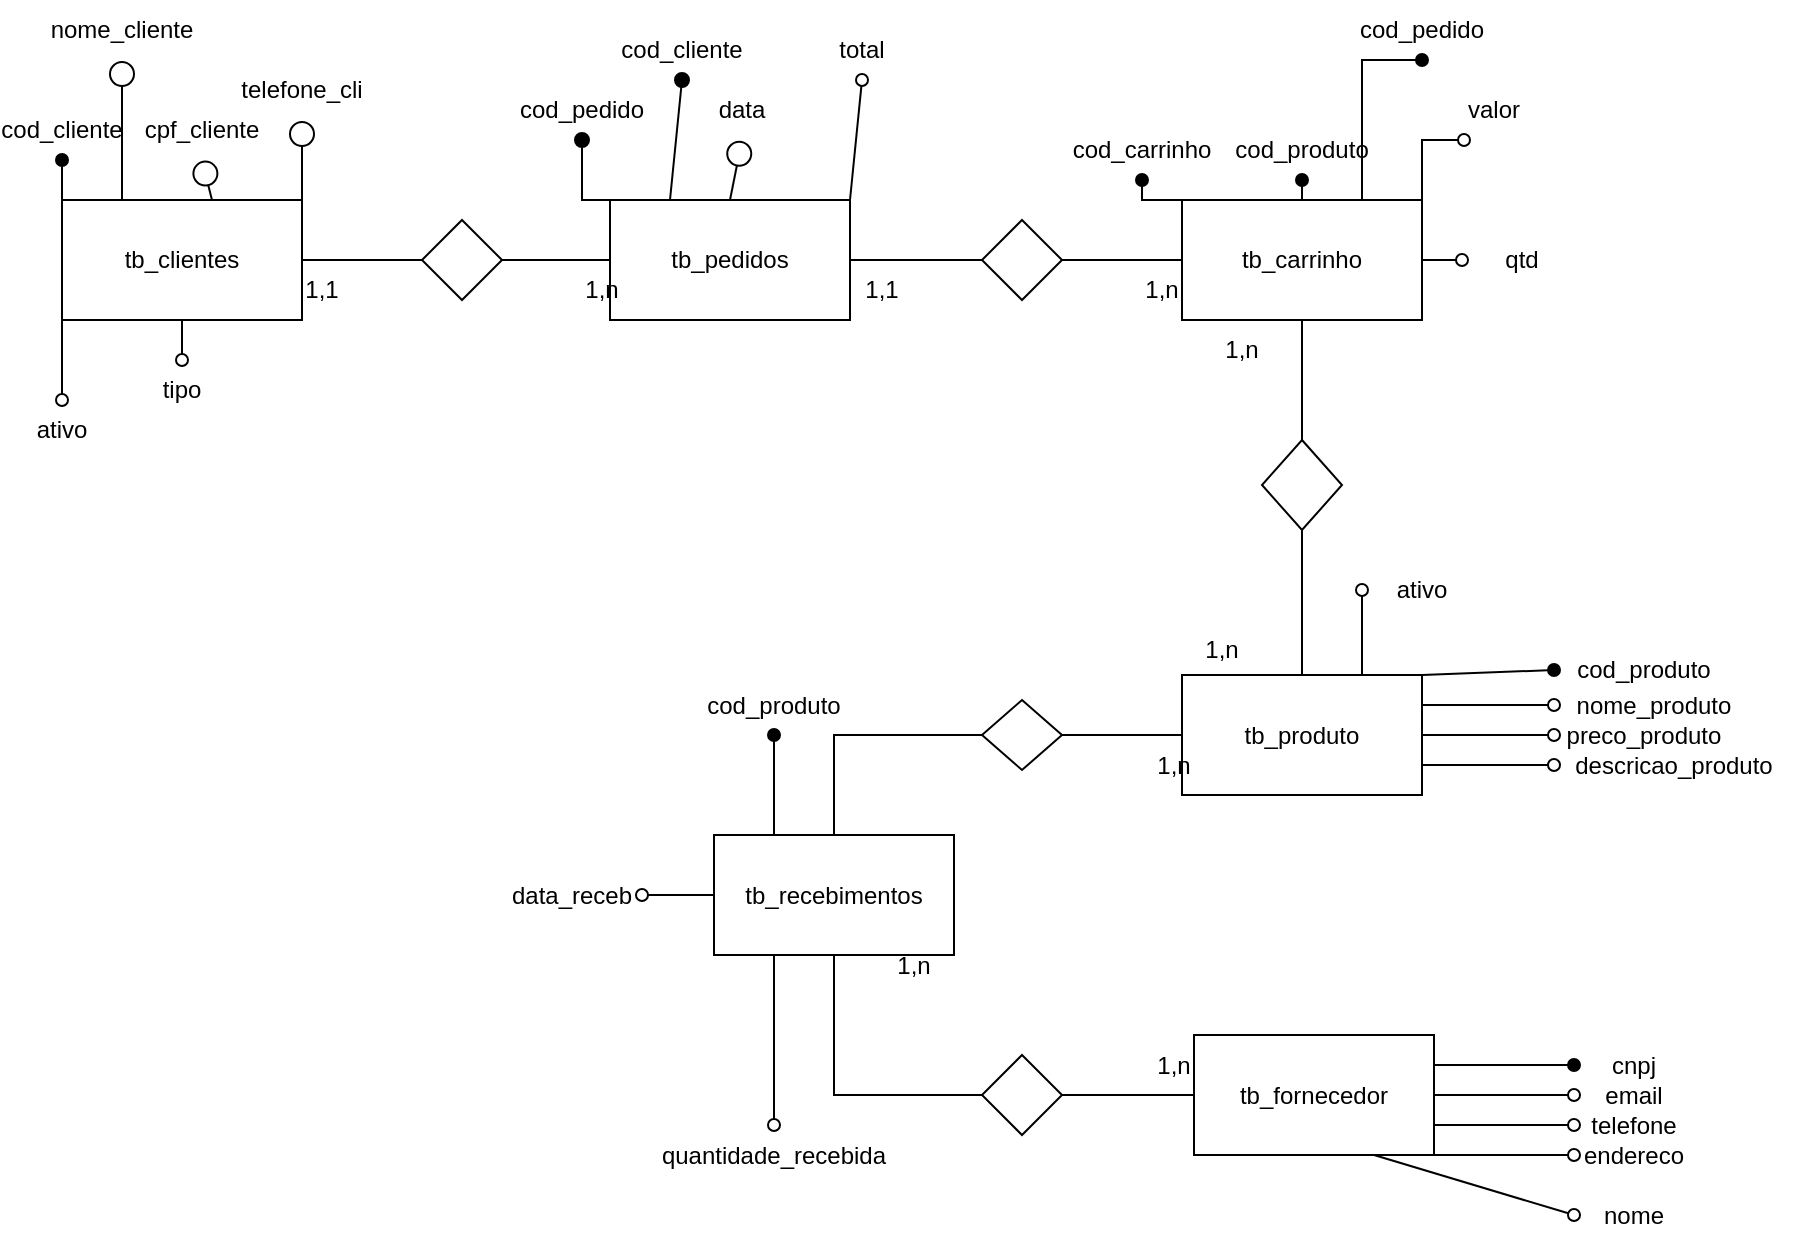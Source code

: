 <mxfile version="21.3.2" type="device">
  <diagram name="Página-1" id="2f2o-XNddZ72nW67jyk7">
    <mxGraphModel dx="1434" dy="770" grid="1" gridSize="10" guides="1" tooltips="1" connect="1" arrows="1" fold="1" page="1" pageScale="1" pageWidth="827" pageHeight="1169" math="0" shadow="0">
      <root>
        <mxCell id="0" />
        <mxCell id="1" parent="0" />
        <mxCell id="F4kQDFRtyyqjlnuMw0bs-2" value="tb_clientes" style="rounded=0;whiteSpace=wrap;html=1;" parent="1" vertex="1">
          <mxGeometry x="80" y="270" width="120" height="60" as="geometry" />
        </mxCell>
        <mxCell id="ZjNwS_tGUqbS9NZz3Lka-1" value="tb_produto" style="rounded=0;whiteSpace=wrap;html=1;" parent="1" vertex="1">
          <mxGeometry x="640" y="507.5" width="120" height="60" as="geometry" />
        </mxCell>
        <mxCell id="ZjNwS_tGUqbS9NZz3Lka-2" value="tb_carrinho" style="rounded=0;whiteSpace=wrap;html=1;" parent="1" vertex="1">
          <mxGeometry x="640" y="270" width="120" height="60" as="geometry" />
        </mxCell>
        <mxCell id="ZjNwS_tGUqbS9NZz3Lka-3" value="tb_pedidos" style="rounded=0;whiteSpace=wrap;html=1;" parent="1" vertex="1">
          <mxGeometry x="354" y="270" width="120" height="60" as="geometry" />
        </mxCell>
        <mxCell id="ZjNwS_tGUqbS9NZz3Lka-4" value="tb_fornecedor" style="rounded=0;whiteSpace=wrap;html=1;" parent="1" vertex="1">
          <mxGeometry x="646" y="687.5" width="120" height="60" as="geometry" />
        </mxCell>
        <mxCell id="ZjNwS_tGUqbS9NZz3Lka-5" value="tb_recebimentos" style="rounded=0;whiteSpace=wrap;html=1;" parent="1" vertex="1">
          <mxGeometry x="406" y="587.5" width="120" height="60" as="geometry" />
        </mxCell>
        <mxCell id="ZjNwS_tGUqbS9NZz3Lka-7" value="" style="endArrow=none;html=1;rounded=0;exitX=1;exitY=0.5;exitDx=0;exitDy=0;entryX=0;entryY=0.5;entryDx=0;entryDy=0;" parent="1" source="F4kQDFRtyyqjlnuMw0bs-2" target="ZjNwS_tGUqbS9NZz3Lka-9" edge="1">
          <mxGeometry width="50" height="50" relative="1" as="geometry">
            <mxPoint x="460" y="510" as="sourcePoint" />
            <mxPoint x="510" y="460" as="targetPoint" />
          </mxGeometry>
        </mxCell>
        <mxCell id="ZjNwS_tGUqbS9NZz3Lka-8" value="" style="endArrow=none;html=1;rounded=0;exitX=1;exitY=0.5;exitDx=0;exitDy=0;entryX=0;entryY=0.5;entryDx=0;entryDy=0;" parent="1" source="ZjNwS_tGUqbS9NZz3Lka-3" target="ZjNwS_tGUqbS9NZz3Lka-12" edge="1">
          <mxGeometry width="50" height="50" relative="1" as="geometry">
            <mxPoint x="550" y="325" as="sourcePoint" />
            <mxPoint x="600" y="275" as="targetPoint" />
            <Array as="points" />
          </mxGeometry>
        </mxCell>
        <mxCell id="ZjNwS_tGUqbS9NZz3Lka-9" value="" style="rhombus;whiteSpace=wrap;html=1;" parent="1" vertex="1">
          <mxGeometry x="260" y="280" width="40" height="40" as="geometry" />
        </mxCell>
        <mxCell id="ZjNwS_tGUqbS9NZz3Lka-10" value="" style="endArrow=none;html=1;rounded=0;exitX=1;exitY=0.5;exitDx=0;exitDy=0;entryX=0;entryY=0.5;entryDx=0;entryDy=0;" parent="1" source="ZjNwS_tGUqbS9NZz3Lka-9" target="ZjNwS_tGUqbS9NZz3Lka-3" edge="1">
          <mxGeometry width="50" height="50" relative="1" as="geometry">
            <mxPoint x="320" y="350" as="sourcePoint" />
            <mxPoint x="330" y="300" as="targetPoint" />
          </mxGeometry>
        </mxCell>
        <mxCell id="ZjNwS_tGUqbS9NZz3Lka-12" value="" style="rhombus;whiteSpace=wrap;html=1;" parent="1" vertex="1">
          <mxGeometry x="540" y="280" width="40" height="40" as="geometry" />
        </mxCell>
        <mxCell id="ZjNwS_tGUqbS9NZz3Lka-13" value="" style="endArrow=none;html=1;rounded=0;exitX=1;exitY=0.5;exitDx=0;exitDy=0;entryX=0;entryY=0.5;entryDx=0;entryDy=0;" parent="1" source="ZjNwS_tGUqbS9NZz3Lka-12" target="ZjNwS_tGUqbS9NZz3Lka-2" edge="1">
          <mxGeometry width="50" height="50" relative="1" as="geometry">
            <mxPoint x="560" y="380" as="sourcePoint" />
            <mxPoint x="610" y="330" as="targetPoint" />
          </mxGeometry>
        </mxCell>
        <mxCell id="ZjNwS_tGUqbS9NZz3Lka-21" value="" style="endArrow=none;html=1;rounded=0;exitX=0.5;exitY=0;exitDx=0;exitDy=0;" parent="1" source="ZjNwS_tGUqbS9NZz3Lka-5" target="ZjNwS_tGUqbS9NZz3Lka-22" edge="1">
          <mxGeometry width="50" height="50" relative="1" as="geometry">
            <mxPoint x="486" y="537.5" as="sourcePoint" />
            <mxPoint x="526" y="537.5" as="targetPoint" />
            <Array as="points">
              <mxPoint x="466" y="537.5" />
            </Array>
          </mxGeometry>
        </mxCell>
        <mxCell id="ZjNwS_tGUqbS9NZz3Lka-22" value="" style="rhombus;whiteSpace=wrap;html=1;" parent="1" vertex="1">
          <mxGeometry x="540" y="520" width="40" height="35" as="geometry" />
        </mxCell>
        <mxCell id="ZjNwS_tGUqbS9NZz3Lka-23" value="" style="endArrow=none;html=1;rounded=0;exitX=1;exitY=0.5;exitDx=0;exitDy=0;entryX=0;entryY=0.5;entryDx=0;entryDy=0;" parent="1" source="ZjNwS_tGUqbS9NZz3Lka-22" target="ZjNwS_tGUqbS9NZz3Lka-1" edge="1">
          <mxGeometry width="50" height="50" relative="1" as="geometry">
            <mxPoint x="586" y="597.5" as="sourcePoint" />
            <mxPoint x="636" y="547.5" as="targetPoint" />
          </mxGeometry>
        </mxCell>
        <mxCell id="ZjNwS_tGUqbS9NZz3Lka-24" value="" style="endArrow=none;html=1;rounded=0;exitX=0.5;exitY=1;exitDx=0;exitDy=0;" parent="1" source="ZjNwS_tGUqbS9NZz3Lka-5" target="ZjNwS_tGUqbS9NZz3Lka-25" edge="1">
          <mxGeometry width="50" height="50" relative="1" as="geometry">
            <mxPoint x="496" y="737.5" as="sourcePoint" />
            <mxPoint x="546" y="697.5" as="targetPoint" />
            <Array as="points">
              <mxPoint x="466" y="717.5" />
            </Array>
          </mxGeometry>
        </mxCell>
        <mxCell id="ZjNwS_tGUqbS9NZz3Lka-25" value="" style="rhombus;whiteSpace=wrap;html=1;" parent="1" vertex="1">
          <mxGeometry x="540" y="697.5" width="40" height="40" as="geometry" />
        </mxCell>
        <mxCell id="ZjNwS_tGUqbS9NZz3Lka-26" value="" style="endArrow=none;html=1;rounded=0;exitX=1;exitY=0.5;exitDx=0;exitDy=0;entryX=0;entryY=0.5;entryDx=0;entryDy=0;" parent="1" source="ZjNwS_tGUqbS9NZz3Lka-25" target="ZjNwS_tGUqbS9NZz3Lka-4" edge="1">
          <mxGeometry width="50" height="50" relative="1" as="geometry">
            <mxPoint x="606" y="687.5" as="sourcePoint" />
            <mxPoint x="656" y="637.5" as="targetPoint" />
          </mxGeometry>
        </mxCell>
        <mxCell id="ZjNwS_tGUqbS9NZz3Lka-29" value="" style="endArrow=none;html=1;rounded=0;exitX=0;exitY=0;exitDx=0;exitDy=0;" parent="1" source="F4kQDFRtyyqjlnuMw0bs-2" edge="1">
          <mxGeometry width="50" height="50" relative="1" as="geometry">
            <mxPoint x="130" y="260" as="sourcePoint" />
            <mxPoint x="79.324" y="270" as="targetPoint" />
          </mxGeometry>
        </mxCell>
        <mxCell id="S-ryOOtSz0reST2wqUbo-1" value="" style="endArrow=oval;html=1;rounded=0;endFill=1;exitX=0;exitY=0;exitDx=0;exitDy=0;entryX=0.5;entryY=1;entryDx=0;entryDy=0;endSize=6;" parent="1" source="F4kQDFRtyyqjlnuMw0bs-2" target="S-ryOOtSz0reST2wqUbo-2" edge="1">
          <mxGeometry width="50" height="50" relative="1" as="geometry">
            <mxPoint x="155" y="210" as="sourcePoint" />
            <mxPoint x="80" y="230" as="targetPoint" />
          </mxGeometry>
        </mxCell>
        <mxCell id="S-ryOOtSz0reST2wqUbo-2" value="cod_cliente" style="text;html=1;strokeColor=none;fillColor=none;align=center;verticalAlign=middle;whiteSpace=wrap;rounded=0;" parent="1" vertex="1">
          <mxGeometry x="50" y="220" width="60" height="30" as="geometry" />
        </mxCell>
        <mxCell id="S-ryOOtSz0reST2wqUbo-3" value="" style="endArrow=circle;html=1;rounded=0;endFill=0;entryX=0.5;entryY=1;entryDx=0;entryDy=0;endSize=5;" parent="1" target="S-ryOOtSz0reST2wqUbo-5" edge="1">
          <mxGeometry width="50" height="50" relative="1" as="geometry">
            <mxPoint x="110" y="270" as="sourcePoint" />
            <mxPoint x="110" y="190" as="targetPoint" />
          </mxGeometry>
        </mxCell>
        <mxCell id="S-ryOOtSz0reST2wqUbo-5" value="nome_cliente" style="text;html=1;strokeColor=none;fillColor=none;align=center;verticalAlign=middle;whiteSpace=wrap;rounded=0;" parent="1" vertex="1">
          <mxGeometry x="80" y="170" width="60" height="30" as="geometry" />
        </mxCell>
        <mxCell id="S-ryOOtSz0reST2wqUbo-7" value="" style="endArrow=circle;html=1;rounded=0;endFill=0;endSize=5;exitX=0.625;exitY=0;exitDx=0;exitDy=0;entryX=0.5;entryY=1;entryDx=0;entryDy=0;exitPerimeter=0;" parent="1" source="F4kQDFRtyyqjlnuMw0bs-2" target="S-ryOOtSz0reST2wqUbo-8" edge="1">
          <mxGeometry width="50" height="50" relative="1" as="geometry">
            <mxPoint x="170" y="270" as="sourcePoint" />
            <mxPoint x="140" y="230" as="targetPoint" />
            <Array as="points" />
          </mxGeometry>
        </mxCell>
        <mxCell id="S-ryOOtSz0reST2wqUbo-8" value="cpf_cliente" style="text;html=1;strokeColor=none;fillColor=none;align=center;verticalAlign=middle;whiteSpace=wrap;rounded=0;" parent="1" vertex="1">
          <mxGeometry x="120" y="220" width="60" height="30" as="geometry" />
        </mxCell>
        <mxCell id="S-ryOOtSz0reST2wqUbo-9" value="" style="endArrow=circle;html=1;rounded=0;endFill=0;endSize=5;exitX=1;exitY=0;exitDx=0;exitDy=0;entryX=0.5;entryY=1;entryDx=0;entryDy=0;" parent="1" source="F4kQDFRtyyqjlnuMw0bs-2" target="S-ryOOtSz0reST2wqUbo-10" edge="1">
          <mxGeometry width="50" height="50" relative="1" as="geometry">
            <mxPoint x="200" y="240" as="sourcePoint" />
            <mxPoint x="200" y="240" as="targetPoint" />
          </mxGeometry>
        </mxCell>
        <mxCell id="S-ryOOtSz0reST2wqUbo-10" value="telefone_cli" style="text;html=1;strokeColor=none;fillColor=none;align=center;verticalAlign=middle;whiteSpace=wrap;rounded=0;" parent="1" vertex="1">
          <mxGeometry x="170" y="200" width="60" height="30" as="geometry" />
        </mxCell>
        <mxCell id="S-ryOOtSz0reST2wqUbo-11" value="" style="endArrow=oval;html=1;rounded=0;endFill=1;endSize=7;strokeWidth=1;exitX=0;exitY=0;exitDx=0;exitDy=0;entryX=0.5;entryY=1;entryDx=0;entryDy=0;" parent="1" source="ZjNwS_tGUqbS9NZz3Lka-3" target="S-ryOOtSz0reST2wqUbo-12" edge="1">
          <mxGeometry width="50" height="50" relative="1" as="geometry">
            <mxPoint x="389" y="260" as="sourcePoint" />
            <mxPoint x="360" y="220" as="targetPoint" />
            <Array as="points">
              <mxPoint x="340" y="270" />
            </Array>
          </mxGeometry>
        </mxCell>
        <mxCell id="S-ryOOtSz0reST2wqUbo-12" value="cod_pedido" style="text;html=1;strokeColor=none;fillColor=none;align=center;verticalAlign=middle;whiteSpace=wrap;rounded=0;" parent="1" vertex="1">
          <mxGeometry x="310" y="210" width="60" height="30" as="geometry" />
        </mxCell>
        <mxCell id="S-ryOOtSz0reST2wqUbo-14" value="" style="endArrow=oval;html=1;rounded=0;endFill=1;endSize=7;exitX=0.25;exitY=0;exitDx=0;exitDy=0;entryX=0.5;entryY=1;entryDx=0;entryDy=0;" parent="1" source="ZjNwS_tGUqbS9NZz3Lka-3" target="S-ryOOtSz0reST2wqUbo-15" edge="1">
          <mxGeometry width="50" height="50" relative="1" as="geometry">
            <mxPoint x="395" y="250" as="sourcePoint" />
            <mxPoint x="390" y="190" as="targetPoint" />
          </mxGeometry>
        </mxCell>
        <mxCell id="S-ryOOtSz0reST2wqUbo-15" value="cod_cliente" style="text;html=1;strokeColor=none;fillColor=none;align=center;verticalAlign=middle;whiteSpace=wrap;rounded=0;" parent="1" vertex="1">
          <mxGeometry x="360" y="180" width="60" height="30" as="geometry" />
        </mxCell>
        <mxCell id="S-ryOOtSz0reST2wqUbo-25" value="" style="endArrow=circle;html=1;rounded=0;endFill=0;endSize=5;exitX=0.5;exitY=0;exitDx=0;exitDy=0;entryX=0.5;entryY=1;entryDx=0;entryDy=0;" parent="1" source="ZjNwS_tGUqbS9NZz3Lka-3" target="Tl1EURoc7UcwLndOuP2t-24" edge="1">
          <mxGeometry width="50" height="50" relative="1" as="geometry">
            <mxPoint x="420" y="270" as="sourcePoint" />
            <mxPoint x="420" y="240" as="targetPoint" />
          </mxGeometry>
        </mxCell>
        <mxCell id="Tl1EURoc7UcwLndOuP2t-1" value="" style="endArrow=none;html=1;rounded=0;startArrow=oval;startFill=1;entryX=1;entryY=0.25;entryDx=0;entryDy=0;exitX=0;exitY=0.5;exitDx=0;exitDy=0;" parent="1" source="Tl1EURoc7UcwLndOuP2t-20" target="ZjNwS_tGUqbS9NZz3Lka-4" edge="1">
          <mxGeometry width="50" height="50" relative="1" as="geometry">
            <mxPoint x="816" y="647.5" as="sourcePoint" />
            <mxPoint x="726" y="677.5" as="targetPoint" />
          </mxGeometry>
        </mxCell>
        <mxCell id="Tl1EURoc7UcwLndOuP2t-2" value="" style="endArrow=none;html=1;rounded=0;startArrow=oval;startFill=0;entryX=1;entryY=0.75;entryDx=0;entryDy=0;exitX=0;exitY=0.5;exitDx=0;exitDy=0;" parent="1" source="Tl1EURoc7UcwLndOuP2t-11" target="ZjNwS_tGUqbS9NZz3Lka-4" edge="1">
          <mxGeometry width="50" height="50" relative="1" as="geometry">
            <mxPoint x="856" y="817.5" as="sourcePoint" />
            <mxPoint x="726" y="677.5" as="targetPoint" />
          </mxGeometry>
        </mxCell>
        <mxCell id="Tl1EURoc7UcwLndOuP2t-3" value="" style="endArrow=none;html=1;rounded=0;startArrow=oval;startFill=0;entryX=1;entryY=1;entryDx=0;entryDy=0;exitX=0;exitY=0.5;exitDx=0;exitDy=0;" parent="1" source="Tl1EURoc7UcwLndOuP2t-12" target="ZjNwS_tGUqbS9NZz3Lka-4" edge="1">
          <mxGeometry width="50" height="50" relative="1" as="geometry">
            <mxPoint x="826" y="747.5" as="sourcePoint" />
            <mxPoint x="776" y="742.5" as="targetPoint" />
          </mxGeometry>
        </mxCell>
        <mxCell id="Tl1EURoc7UcwLndOuP2t-4" value="" style="endArrow=none;html=1;rounded=0;startArrow=oval;startFill=0;entryX=0.75;entryY=1;entryDx=0;entryDy=0;exitX=0;exitY=0.5;exitDx=0;exitDy=0;" parent="1" source="Tl1EURoc7UcwLndOuP2t-9" target="ZjNwS_tGUqbS9NZz3Lka-4" edge="1">
          <mxGeometry width="50" height="50" relative="1" as="geometry">
            <mxPoint x="826" y="767.5" as="sourcePoint" />
            <mxPoint x="786" y="752.5" as="targetPoint" />
          </mxGeometry>
        </mxCell>
        <mxCell id="Tl1EURoc7UcwLndOuP2t-8" value="" style="endArrow=none;html=1;rounded=0;startArrow=oval;startFill=0;entryX=1;entryY=0.5;entryDx=0;entryDy=0;exitX=0;exitY=0.5;exitDx=0;exitDy=0;" parent="1" source="Tl1EURoc7UcwLndOuP2t-10" target="ZjNwS_tGUqbS9NZz3Lka-4" edge="1">
          <mxGeometry width="50" height="50" relative="1" as="geometry">
            <mxPoint x="826" y="717.5" as="sourcePoint" />
            <mxPoint x="826" y="792.5" as="targetPoint" />
          </mxGeometry>
        </mxCell>
        <mxCell id="Tl1EURoc7UcwLndOuP2t-9" value="nome" style="text;html=1;strokeColor=none;fillColor=none;align=center;verticalAlign=middle;whiteSpace=wrap;rounded=0;" parent="1" vertex="1">
          <mxGeometry x="836" y="762.5" width="60" height="30" as="geometry" />
        </mxCell>
        <mxCell id="Tl1EURoc7UcwLndOuP2t-10" value="email" style="text;html=1;strokeColor=none;fillColor=none;align=center;verticalAlign=middle;whiteSpace=wrap;rounded=0;" parent="1" vertex="1">
          <mxGeometry x="836" y="702.5" width="60" height="30" as="geometry" />
        </mxCell>
        <mxCell id="Tl1EURoc7UcwLndOuP2t-11" value="telefone" style="text;html=1;strokeColor=none;fillColor=none;align=center;verticalAlign=middle;whiteSpace=wrap;rounded=0;" parent="1" vertex="1">
          <mxGeometry x="836" y="717.5" width="60" height="30" as="geometry" />
        </mxCell>
        <mxCell id="Tl1EURoc7UcwLndOuP2t-12" value="endereco" style="text;html=1;strokeColor=none;fillColor=none;align=center;verticalAlign=middle;whiteSpace=wrap;rounded=0;" parent="1" vertex="1">
          <mxGeometry x="836" y="732.5" width="60" height="30" as="geometry" />
        </mxCell>
        <mxCell id="Tl1EURoc7UcwLndOuP2t-20" value="cnpj" style="text;html=1;strokeColor=none;fillColor=none;align=center;verticalAlign=middle;whiteSpace=wrap;rounded=0;" parent="1" vertex="1">
          <mxGeometry x="836" y="687.5" width="60" height="30" as="geometry" />
        </mxCell>
        <mxCell id="Tl1EURoc7UcwLndOuP2t-24" value="data" style="text;html=1;strokeColor=none;fillColor=none;align=center;verticalAlign=middle;whiteSpace=wrap;rounded=0;" parent="1" vertex="1">
          <mxGeometry x="390" y="210" width="60" height="30" as="geometry" />
        </mxCell>
        <mxCell id="Tl1EURoc7UcwLndOuP2t-25" style="edgeStyle=none;rounded=0;orthogonalLoop=1;jettySize=auto;html=1;exitX=0.5;exitY=0;exitDx=0;exitDy=0;" parent="1" source="Tl1EURoc7UcwLndOuP2t-24" target="Tl1EURoc7UcwLndOuP2t-24" edge="1">
          <mxGeometry relative="1" as="geometry" />
        </mxCell>
        <mxCell id="Tl1EURoc7UcwLndOuP2t-26" value="total" style="text;html=1;strokeColor=none;fillColor=none;align=center;verticalAlign=middle;whiteSpace=wrap;rounded=0;" parent="1" vertex="1">
          <mxGeometry x="450" y="180" width="60" height="30" as="geometry" />
        </mxCell>
        <mxCell id="Tl1EURoc7UcwLndOuP2t-27" value="" style="endArrow=none;html=1;rounded=0;startArrow=oval;startFill=0;entryX=1;entryY=0;entryDx=0;entryDy=0;exitX=0.5;exitY=1;exitDx=0;exitDy=0;" parent="1" source="Tl1EURoc7UcwLndOuP2t-26" target="ZjNwS_tGUqbS9NZz3Lka-3" edge="1">
          <mxGeometry width="50" height="50" relative="1" as="geometry">
            <mxPoint x="550" y="220" as="sourcePoint" />
            <mxPoint x="440" y="280" as="targetPoint" />
          </mxGeometry>
        </mxCell>
        <mxCell id="Tl1EURoc7UcwLndOuP2t-28" value="valor" style="text;html=1;strokeColor=none;fillColor=none;align=center;verticalAlign=middle;whiteSpace=wrap;rounded=0;" parent="1" vertex="1">
          <mxGeometry x="766" y="210" width="60" height="30" as="geometry" />
        </mxCell>
        <mxCell id="Tl1EURoc7UcwLndOuP2t-30" value="cod_pedido" style="text;html=1;strokeColor=none;fillColor=none;align=center;verticalAlign=middle;whiteSpace=wrap;rounded=0;" parent="1" vertex="1">
          <mxGeometry x="730" y="170" width="60" height="30" as="geometry" />
        </mxCell>
        <mxCell id="Tl1EURoc7UcwLndOuP2t-31" value="cod_produto" style="text;html=1;strokeColor=none;fillColor=none;align=center;verticalAlign=middle;whiteSpace=wrap;rounded=0;" parent="1" vertex="1">
          <mxGeometry x="670" y="230" width="60" height="30" as="geometry" />
        </mxCell>
        <mxCell id="Tl1EURoc7UcwLndOuP2t-32" value="cod_carrinho" style="text;html=1;strokeColor=none;fillColor=none;align=center;verticalAlign=middle;whiteSpace=wrap;rounded=0;" parent="1" vertex="1">
          <mxGeometry x="590" y="230" width="60" height="30" as="geometry" />
        </mxCell>
        <mxCell id="Tl1EURoc7UcwLndOuP2t-33" value="" style="endArrow=none;html=1;rounded=0;startArrow=oval;startFill=1;entryX=0;entryY=0;entryDx=0;entryDy=0;exitX=0.5;exitY=1;exitDx=0;exitDy=0;" parent="1" source="Tl1EURoc7UcwLndOuP2t-32" target="ZjNwS_tGUqbS9NZz3Lka-2" edge="1">
          <mxGeometry width="50" height="50" relative="1" as="geometry">
            <mxPoint x="570" y="220" as="sourcePoint" />
            <mxPoint x="440" y="200" as="targetPoint" />
            <Array as="points">
              <mxPoint x="620" y="270" />
            </Array>
          </mxGeometry>
        </mxCell>
        <mxCell id="Tl1EURoc7UcwLndOuP2t-35" value="" style="endArrow=none;html=1;rounded=0;startArrow=oval;startFill=1;entryX=0.5;entryY=0;entryDx=0;entryDy=0;exitX=0.5;exitY=1;exitDx=0;exitDy=0;" parent="1" source="Tl1EURoc7UcwLndOuP2t-31" target="ZjNwS_tGUqbS9NZz3Lka-2" edge="1">
          <mxGeometry width="50" height="50" relative="1" as="geometry">
            <mxPoint x="660" y="250" as="sourcePoint" />
            <mxPoint x="660" y="290" as="targetPoint" />
          </mxGeometry>
        </mxCell>
        <mxCell id="Tl1EURoc7UcwLndOuP2t-36" value="" style="endArrow=none;html=1;rounded=0;startArrow=oval;startFill=1;entryX=0.75;entryY=0;entryDx=0;entryDy=0;exitX=0.5;exitY=1;exitDx=0;exitDy=0;" parent="1" source="Tl1EURoc7UcwLndOuP2t-30" target="ZjNwS_tGUqbS9NZz3Lka-2" edge="1">
          <mxGeometry width="50" height="50" relative="1" as="geometry">
            <mxPoint x="670" y="260" as="sourcePoint" />
            <mxPoint x="670" y="300" as="targetPoint" />
            <Array as="points">
              <mxPoint x="730" y="200" />
            </Array>
          </mxGeometry>
        </mxCell>
        <mxCell id="Tl1EURoc7UcwLndOuP2t-37" value="" style="endArrow=none;html=1;rounded=0;startArrow=oval;startFill=0;entryX=1;entryY=0;entryDx=0;entryDy=0;exitX=0.25;exitY=1;exitDx=0;exitDy=0;" parent="1" source="Tl1EURoc7UcwLndOuP2t-28" target="ZjNwS_tGUqbS9NZz3Lka-2" edge="1">
          <mxGeometry width="50" height="50" relative="1" as="geometry">
            <mxPoint x="770" y="250" as="sourcePoint" />
            <mxPoint x="810" y="270" as="targetPoint" />
            <Array as="points">
              <mxPoint x="760" y="240" />
            </Array>
          </mxGeometry>
        </mxCell>
        <mxCell id="Tl1EURoc7UcwLndOuP2t-39" value="" style="endArrow=none;html=1;rounded=0;startArrow=oval;startFill=1;entryX=1;entryY=0;entryDx=0;entryDy=0;exitX=0;exitY=0.5;exitDx=0;exitDy=0;" parent="1" source="Tl1EURoc7UcwLndOuP2t-47" target="ZjNwS_tGUqbS9NZz3Lka-1" edge="1">
          <mxGeometry width="50" height="50" relative="1" as="geometry">
            <mxPoint x="866" y="497.5" as="sourcePoint" />
            <mxPoint x="796" y="497.5" as="targetPoint" />
          </mxGeometry>
        </mxCell>
        <mxCell id="Tl1EURoc7UcwLndOuP2t-43" value="" style="endArrow=none;html=1;rounded=0;startArrow=oval;startFill=0;entryX=1;entryY=0.25;entryDx=0;entryDy=0;exitX=0;exitY=0.5;exitDx=0;exitDy=0;" parent="1" source="Tl1EURoc7UcwLndOuP2t-48" target="ZjNwS_tGUqbS9NZz3Lka-1" edge="1">
          <mxGeometry width="50" height="50" relative="1" as="geometry">
            <mxPoint x="1006" y="567.5" as="sourcePoint" />
            <mxPoint x="936" y="567.5" as="targetPoint" />
          </mxGeometry>
        </mxCell>
        <mxCell id="Tl1EURoc7UcwLndOuP2t-44" value="" style="endArrow=none;html=1;rounded=0;startArrow=oval;startFill=0;entryX=1;entryY=0.5;entryDx=0;entryDy=0;exitX=0;exitY=0.5;exitDx=0;exitDy=0;" parent="1" source="Tl1EURoc7UcwLndOuP2t-52" target="ZjNwS_tGUqbS9NZz3Lka-1" edge="1">
          <mxGeometry width="50" height="50" relative="1" as="geometry">
            <mxPoint x="826" y="547.5" as="sourcePoint" />
            <mxPoint x="946" y="577.5" as="targetPoint" />
          </mxGeometry>
        </mxCell>
        <mxCell id="Tl1EURoc7UcwLndOuP2t-45" value="" style="endArrow=none;html=1;rounded=0;startArrow=oval;startFill=0;entryX=1;entryY=0.75;entryDx=0;entryDy=0;exitX=0;exitY=0.5;exitDx=0;exitDy=0;" parent="1" source="Tl1EURoc7UcwLndOuP2t-51" target="ZjNwS_tGUqbS9NZz3Lka-1" edge="1">
          <mxGeometry width="50" height="50" relative="1" as="geometry">
            <mxPoint x="1026" y="587.5" as="sourcePoint" />
            <mxPoint x="956" y="587.5" as="targetPoint" />
          </mxGeometry>
        </mxCell>
        <mxCell id="Tl1EURoc7UcwLndOuP2t-47" value="cod_produto" style="text;html=1;strokeColor=none;fillColor=none;align=center;verticalAlign=middle;whiteSpace=wrap;rounded=0;" parent="1" vertex="1">
          <mxGeometry x="826" y="490" width="90" height="30" as="geometry" />
        </mxCell>
        <mxCell id="Tl1EURoc7UcwLndOuP2t-48" value="nome_produto" style="text;html=1;strokeColor=none;fillColor=none;align=center;verticalAlign=middle;whiteSpace=wrap;rounded=0;" parent="1" vertex="1">
          <mxGeometry x="826" y="507.5" width="100" height="30" as="geometry" />
        </mxCell>
        <mxCell id="Tl1EURoc7UcwLndOuP2t-51" value="descricao_produto" style="text;html=1;strokeColor=none;fillColor=none;align=center;verticalAlign=middle;whiteSpace=wrap;rounded=0;" parent="1" vertex="1">
          <mxGeometry x="826" y="537.5" width="120" height="30" as="geometry" />
        </mxCell>
        <mxCell id="Tl1EURoc7UcwLndOuP2t-52" value="preco_produto" style="text;html=1;strokeColor=none;fillColor=none;align=center;verticalAlign=middle;whiteSpace=wrap;rounded=0;" parent="1" vertex="1">
          <mxGeometry x="826" y="522.5" width="90" height="30" as="geometry" />
        </mxCell>
        <mxCell id="Tl1EURoc7UcwLndOuP2t-54" value="data_receb" style="text;html=1;strokeColor=none;fillColor=none;align=center;verticalAlign=middle;whiteSpace=wrap;rounded=0;" parent="1" vertex="1">
          <mxGeometry x="300" y="602.5" width="70" height="30" as="geometry" />
        </mxCell>
        <mxCell id="Tl1EURoc7UcwLndOuP2t-56" value="cod_produto" style="text;html=1;strokeColor=none;fillColor=none;align=center;verticalAlign=middle;whiteSpace=wrap;rounded=0;" parent="1" vertex="1">
          <mxGeometry x="396" y="507.5" width="80" height="30" as="geometry" />
        </mxCell>
        <mxCell id="Tl1EURoc7UcwLndOuP2t-57" value="quantidade_recebida" style="text;html=1;strokeColor=none;fillColor=none;align=center;verticalAlign=middle;whiteSpace=wrap;rounded=0;" parent="1" vertex="1">
          <mxGeometry x="371" y="732.5" width="130" height="30" as="geometry" />
        </mxCell>
        <mxCell id="Tl1EURoc7UcwLndOuP2t-58" value="" style="endArrow=none;html=1;rounded=0;startArrow=oval;startFill=1;entryX=0.25;entryY=0;entryDx=0;entryDy=0;exitX=0.5;exitY=1;exitDx=0;exitDy=0;" parent="1" source="Tl1EURoc7UcwLndOuP2t-56" target="ZjNwS_tGUqbS9NZz3Lka-5" edge="1">
          <mxGeometry width="50" height="50" relative="1" as="geometry">
            <mxPoint x="466" y="507.5" as="sourcePoint" />
            <mxPoint x="726" y="537.5" as="targetPoint" />
          </mxGeometry>
        </mxCell>
        <mxCell id="Tl1EURoc7UcwLndOuP2t-59" value="" style="endArrow=none;html=1;rounded=0;startArrow=oval;startFill=0;entryX=0;entryY=0.5;entryDx=0;entryDy=0;exitX=1;exitY=0.5;exitDx=0;exitDy=0;" parent="1" source="Tl1EURoc7UcwLndOuP2t-54" target="ZjNwS_tGUqbS9NZz3Lka-5" edge="1">
          <mxGeometry width="50" height="50" relative="1" as="geometry">
            <mxPoint x="371" y="617.5" as="sourcePoint" />
            <mxPoint x="726" y="537.5" as="targetPoint" />
          </mxGeometry>
        </mxCell>
        <mxCell id="Tl1EURoc7UcwLndOuP2t-60" value="" style="endArrow=none;html=1;rounded=0;startArrow=oval;startFill=0;entryX=0.25;entryY=1;entryDx=0;entryDy=0;exitX=0.5;exitY=0;exitDx=0;exitDy=0;" parent="1" source="Tl1EURoc7UcwLndOuP2t-57" target="ZjNwS_tGUqbS9NZz3Lka-5" edge="1">
          <mxGeometry width="50" height="50" relative="1" as="geometry">
            <mxPoint x="686" y="597.5" as="sourcePoint" />
            <mxPoint x="736" y="547.5" as="targetPoint" />
          </mxGeometry>
        </mxCell>
        <mxCell id="Tl1EURoc7UcwLndOuP2t-61" value="1,n" style="text;html=1;strokeColor=none;fillColor=none;align=center;verticalAlign=middle;whiteSpace=wrap;rounded=0;" parent="1" vertex="1">
          <mxGeometry x="606" y="687.5" width="60" height="30" as="geometry" />
        </mxCell>
        <mxCell id="Tl1EURoc7UcwLndOuP2t-63" value="1,n" style="text;html=1;strokeColor=none;fillColor=none;align=center;verticalAlign=middle;whiteSpace=wrap;rounded=0;" parent="1" vertex="1">
          <mxGeometry x="476" y="637.5" width="60" height="30" as="geometry" />
        </mxCell>
        <mxCell id="Tl1EURoc7UcwLndOuP2t-65" value="1,n" style="text;html=1;strokeColor=none;fillColor=none;align=center;verticalAlign=middle;whiteSpace=wrap;rounded=0;" parent="1" vertex="1">
          <mxGeometry x="606" y="537.5" width="60" height="30" as="geometry" />
        </mxCell>
        <mxCell id="Tl1EURoc7UcwLndOuP2t-66" value="1,n" style="text;html=1;strokeColor=none;fillColor=none;align=center;verticalAlign=middle;whiteSpace=wrap;rounded=0;" parent="1" vertex="1">
          <mxGeometry x="320" y="300" width="60" height="30" as="geometry" />
        </mxCell>
        <mxCell id="Tl1EURoc7UcwLndOuP2t-67" value="1,1" style="text;html=1;strokeColor=none;fillColor=none;align=center;verticalAlign=middle;whiteSpace=wrap;rounded=0;" parent="1" vertex="1">
          <mxGeometry x="180" y="300" width="60" height="30" as="geometry" />
        </mxCell>
        <mxCell id="Tl1EURoc7UcwLndOuP2t-68" value="1,n" style="text;html=1;strokeColor=none;fillColor=none;align=center;verticalAlign=middle;whiteSpace=wrap;rounded=0;" parent="1" vertex="1">
          <mxGeometry x="600" y="300" width="60" height="30" as="geometry" />
        </mxCell>
        <mxCell id="Tl1EURoc7UcwLndOuP2t-69" value="1,1" style="text;html=1;strokeColor=none;fillColor=none;align=center;verticalAlign=middle;whiteSpace=wrap;rounded=0;" parent="1" vertex="1">
          <mxGeometry x="460" y="300" width="60" height="30" as="geometry" />
        </mxCell>
        <mxCell id="9uezJI6PURcAkv06gFwP-1" value="" style="endArrow=none;html=1;rounded=0;exitX=0.5;exitY=0;exitDx=0;exitDy=0;" edge="1" parent="1" source="9uezJI6PURcAkv06gFwP-15" target="ZjNwS_tGUqbS9NZz3Lka-2">
          <mxGeometry width="50" height="50" relative="1" as="geometry">
            <mxPoint x="530" y="490" as="sourcePoint" />
            <mxPoint x="580" y="440" as="targetPoint" />
          </mxGeometry>
        </mxCell>
        <mxCell id="9uezJI6PURcAkv06gFwP-2" value="ativo" style="text;html=1;strokeColor=none;fillColor=none;align=center;verticalAlign=middle;whiteSpace=wrap;rounded=0;" vertex="1" parent="1">
          <mxGeometry x="50" y="370" width="60" height="30" as="geometry" />
        </mxCell>
        <mxCell id="9uezJI6PURcAkv06gFwP-3" value="" style="endArrow=none;html=1;rounded=0;startArrow=oval;startFill=0;exitX=0.5;exitY=0;exitDx=0;exitDy=0;entryX=0;entryY=1;entryDx=0;entryDy=0;" edge="1" parent="1" source="9uezJI6PURcAkv06gFwP-2" target="F4kQDFRtyyqjlnuMw0bs-2">
          <mxGeometry width="50" height="50" relative="1" as="geometry">
            <mxPoint x="590" y="560" as="sourcePoint" />
            <mxPoint x="110" y="340" as="targetPoint" />
          </mxGeometry>
        </mxCell>
        <mxCell id="9uezJI6PURcAkv06gFwP-4" value="tipo" style="text;html=1;strokeColor=none;fillColor=none;align=center;verticalAlign=middle;whiteSpace=wrap;rounded=0;" vertex="1" parent="1">
          <mxGeometry x="110" y="350" width="60" height="30" as="geometry" />
        </mxCell>
        <mxCell id="9uezJI6PURcAkv06gFwP-7" value="" style="endArrow=none;html=1;rounded=0;startArrow=oval;startFill=0;exitX=0.5;exitY=0;exitDx=0;exitDy=0;entryX=0.5;entryY=1;entryDx=0;entryDy=0;" edge="1" parent="1" source="9uezJI6PURcAkv06gFwP-4" target="F4kQDFRtyyqjlnuMw0bs-2">
          <mxGeometry width="50" height="50" relative="1" as="geometry">
            <mxPoint x="175" y="390" as="sourcePoint" />
            <mxPoint x="225" y="340" as="targetPoint" />
          </mxGeometry>
        </mxCell>
        <mxCell id="9uezJI6PURcAkv06gFwP-8" value="qtd" style="text;html=1;strokeColor=none;fillColor=none;align=center;verticalAlign=middle;whiteSpace=wrap;rounded=0;" vertex="1" parent="1">
          <mxGeometry x="780" y="285" width="60" height="30" as="geometry" />
        </mxCell>
        <mxCell id="9uezJI6PURcAkv06gFwP-9" value="" style="endArrow=none;html=1;rounded=0;startArrow=oval;startFill=0;entryX=1;entryY=0.5;entryDx=0;entryDy=0;exitX=0;exitY=0.5;exitDx=0;exitDy=0;" edge="1" parent="1" source="9uezJI6PURcAkv06gFwP-8" target="ZjNwS_tGUqbS9NZz3Lka-2">
          <mxGeometry width="50" height="50" relative="1" as="geometry">
            <mxPoint x="750" y="360" as="sourcePoint" />
            <mxPoint x="800" y="310" as="targetPoint" />
          </mxGeometry>
        </mxCell>
        <mxCell id="9uezJI6PURcAkv06gFwP-11" value="" style="endArrow=none;html=1;rounded=0;startArrow=oval;startFill=0;entryX=0.75;entryY=0;entryDx=0;entryDy=0;exitX=0;exitY=0.5;exitDx=0;exitDy=0;" edge="1" parent="1" source="9uezJI6PURcAkv06gFwP-12" target="ZjNwS_tGUqbS9NZz3Lka-1">
          <mxGeometry width="50" height="50" relative="1" as="geometry">
            <mxPoint x="830" y="480" as="sourcePoint" />
            <mxPoint x="730" y="510" as="targetPoint" />
            <Array as="points">
              <mxPoint x="730" y="480" />
            </Array>
          </mxGeometry>
        </mxCell>
        <mxCell id="9uezJI6PURcAkv06gFwP-12" value="ativo" style="text;html=1;strokeColor=none;fillColor=none;align=center;verticalAlign=middle;whiteSpace=wrap;rounded=0;" vertex="1" parent="1">
          <mxGeometry x="730" y="450" width="60" height="30" as="geometry" />
        </mxCell>
        <mxCell id="9uezJI6PURcAkv06gFwP-13" value="1,n" style="text;html=1;strokeColor=none;fillColor=none;align=center;verticalAlign=middle;whiteSpace=wrap;rounded=0;" vertex="1" parent="1">
          <mxGeometry x="640" y="330" width="60" height="30" as="geometry" />
        </mxCell>
        <mxCell id="9uezJI6PURcAkv06gFwP-14" value="1,n" style="text;html=1;strokeColor=none;fillColor=none;align=center;verticalAlign=middle;whiteSpace=wrap;rounded=0;" vertex="1" parent="1">
          <mxGeometry x="630" y="480" width="60" height="30" as="geometry" />
        </mxCell>
        <mxCell id="9uezJI6PURcAkv06gFwP-15" value="" style="rhombus;whiteSpace=wrap;html=1;" vertex="1" parent="1">
          <mxGeometry x="680" y="390" width="40" height="45" as="geometry" />
        </mxCell>
        <mxCell id="9uezJI6PURcAkv06gFwP-17" value="" style="endArrow=none;html=1;rounded=0;entryX=0.5;entryY=1;entryDx=0;entryDy=0;exitX=0.5;exitY=0;exitDx=0;exitDy=0;" edge="1" parent="1" source="ZjNwS_tGUqbS9NZz3Lka-1" target="9uezJI6PURcAkv06gFwP-15">
          <mxGeometry width="50" height="50" relative="1" as="geometry">
            <mxPoint x="590" y="530" as="sourcePoint" />
            <mxPoint x="640" y="480" as="targetPoint" />
          </mxGeometry>
        </mxCell>
      </root>
    </mxGraphModel>
  </diagram>
</mxfile>

